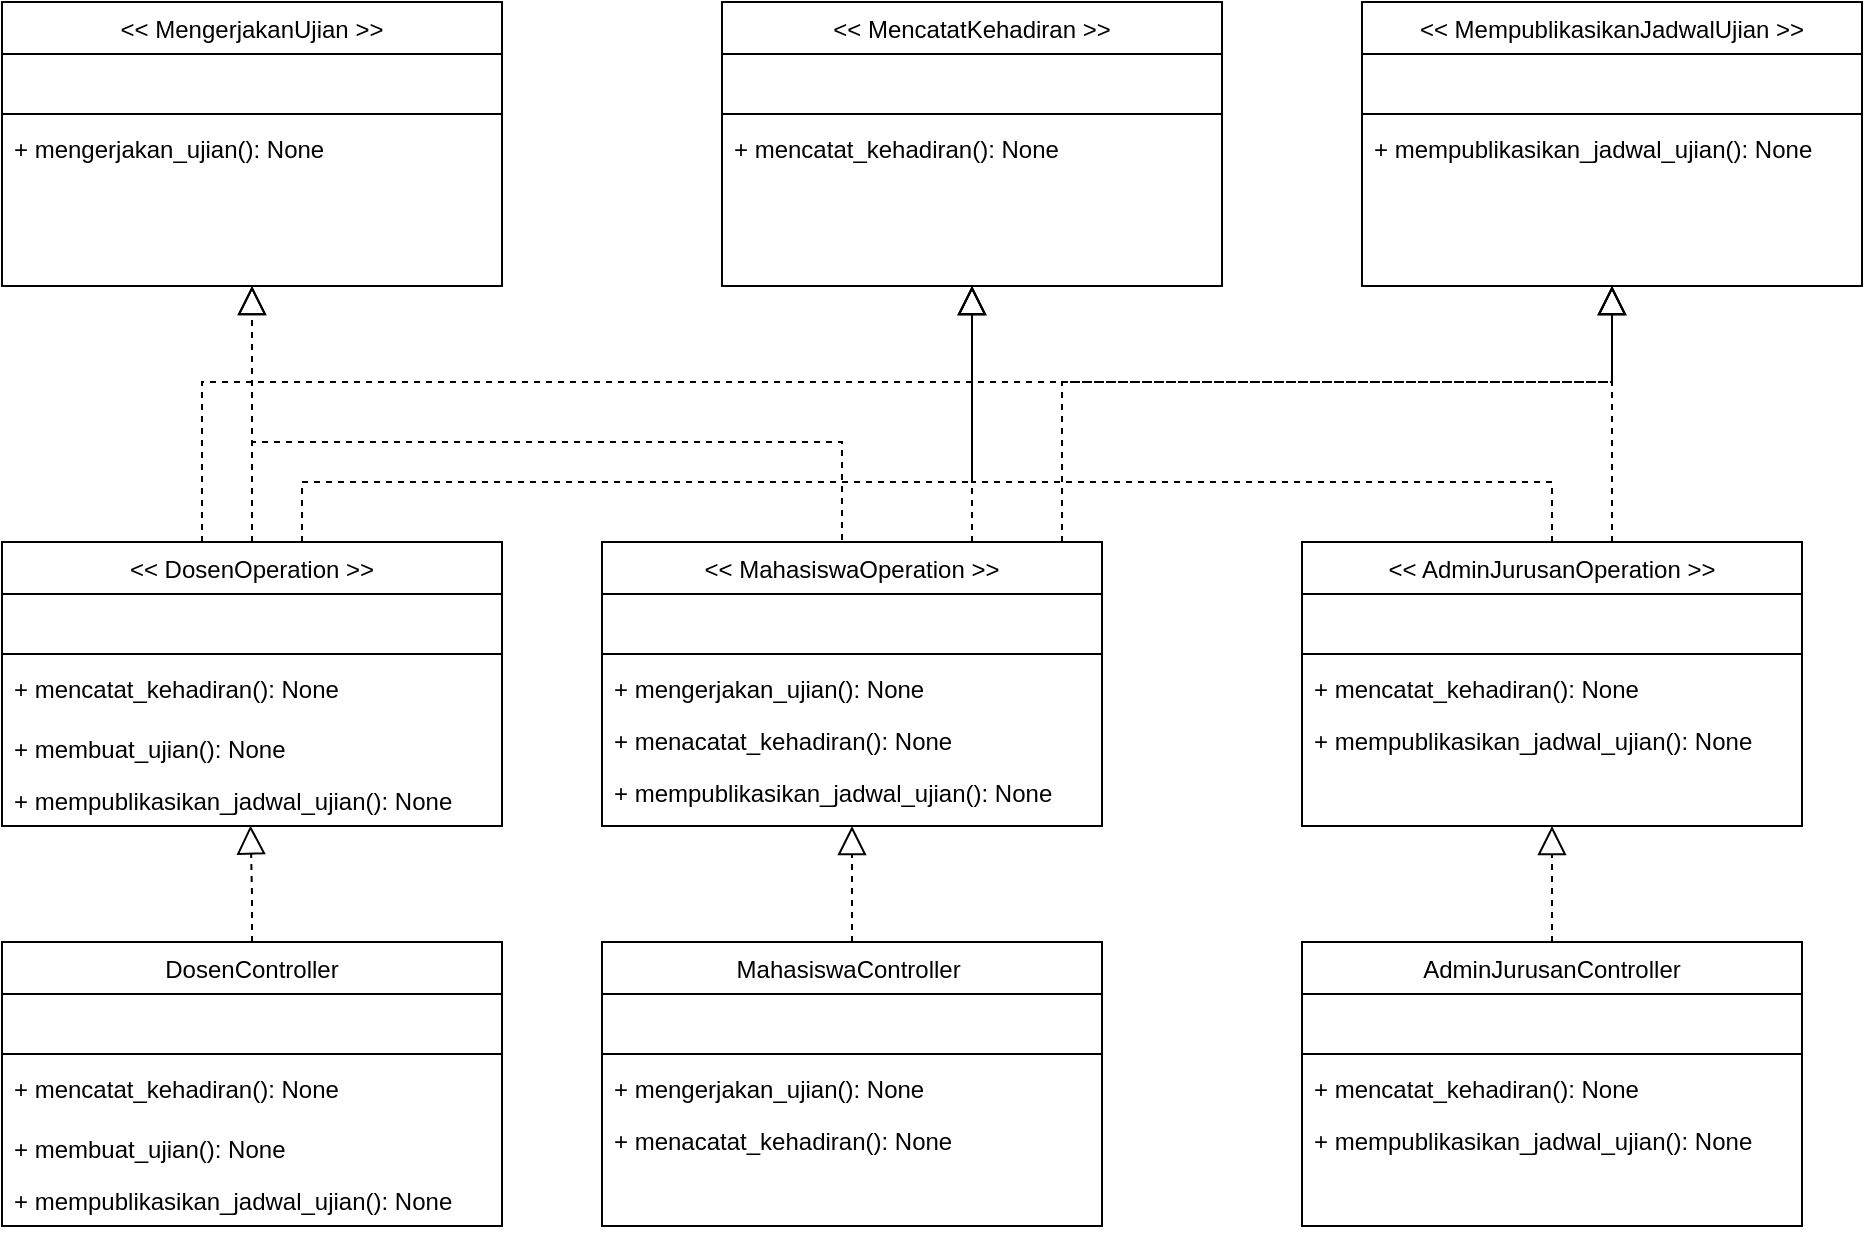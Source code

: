 <mxfile version="17.4.0" type="device"><diagram id="C5RBs43oDa-KdzZeNtuy" name="Page-1"><mxGraphModel dx="2653" dy="770" grid="1" gridSize="10" guides="1" tooltips="1" connect="1" arrows="1" fold="1" page="1" pageScale="1" pageWidth="827" pageHeight="1169" math="0" shadow="0"><root><mxCell id="WIyWlLk6GJQsqaUBKTNV-0"/><mxCell id="WIyWlLk6GJQsqaUBKTNV-1" parent="WIyWlLk6GJQsqaUBKTNV-0"/><mxCell id="25S3lzP4-jS6cCCrqNs9-21" style="edgeStyle=orthogonalEdgeStyle;rounded=0;orthogonalLoop=1;jettySize=auto;html=1;dashed=1;endArrow=block;endFill=0;startSize=6;endSize=12;entryX=0.5;entryY=1;entryDx=0;entryDy=0;" edge="1" parent="WIyWlLk6GJQsqaUBKTNV-1" source="zkfFHV4jXpPFQw0GAbJ--6" target="25S3lzP4-jS6cCCrqNs9-16"><mxGeometry relative="1" as="geometry"><mxPoint x="20" y="250" as="targetPoint"/><Array as="points"><mxPoint x="-35" y="300"/><mxPoint x="-35" y="300"/></Array></mxGeometry></mxCell><mxCell id="25S3lzP4-jS6cCCrqNs9-35" style="edgeStyle=orthogonalEdgeStyle;rounded=0;orthogonalLoop=1;jettySize=auto;html=1;entryX=0.5;entryY=1;entryDx=0;entryDy=0;dashed=1;endArrow=block;endFill=0;startSize=6;endSize=12;" edge="1" parent="WIyWlLk6GJQsqaUBKTNV-1" source="zkfFHV4jXpPFQw0GAbJ--6" target="25S3lzP4-jS6cCCrqNs9-29"><mxGeometry relative="1" as="geometry"><Array as="points"><mxPoint x="-10" y="340"/><mxPoint x="325" y="340"/></Array></mxGeometry></mxCell><mxCell id="25S3lzP4-jS6cCCrqNs9-53" style="edgeStyle=orthogonalEdgeStyle;rounded=0;orthogonalLoop=1;jettySize=auto;html=1;entryX=0.5;entryY=1;entryDx=0;entryDy=0;dashed=1;endArrow=block;endFill=0;startSize=6;endSize=12;" edge="1" parent="WIyWlLk6GJQsqaUBKTNV-1" source="zkfFHV4jXpPFQw0GAbJ--6" target="25S3lzP4-jS6cCCrqNs9-47"><mxGeometry relative="1" as="geometry"><Array as="points"><mxPoint x="-60" y="290"/><mxPoint x="645" y="290"/></Array></mxGeometry></mxCell><mxCell id="zkfFHV4jXpPFQw0GAbJ--6" value="&lt;&lt; DosenOperation &gt;&gt;" style="swimlane;fontStyle=0;align=center;verticalAlign=top;childLayout=stackLayout;horizontal=1;startSize=26;horizontalStack=0;resizeParent=1;resizeLast=0;collapsible=1;marginBottom=0;rounded=0;shadow=0;strokeWidth=1;" parent="WIyWlLk6GJQsqaUBKTNV-1" vertex="1"><mxGeometry x="-160" y="370" width="250" height="142" as="geometry"><mxRectangle x="130" y="380" width="160" height="26" as="alternateBounds"/></mxGeometry></mxCell><mxCell id="zkfFHV4jXpPFQw0GAbJ--8" value=" " style="text;align=left;verticalAlign=top;spacingLeft=4;spacingRight=4;overflow=hidden;rotatable=0;points=[[0,0.5],[1,0.5]];portConstraint=eastwest;rounded=0;shadow=0;html=0;" parent="zkfFHV4jXpPFQw0GAbJ--6" vertex="1"><mxGeometry y="26" width="250" height="26" as="geometry"/></mxCell><mxCell id="zkfFHV4jXpPFQw0GAbJ--9" value="" style="line;html=1;strokeWidth=1;align=left;verticalAlign=middle;spacingTop=-1;spacingLeft=3;spacingRight=3;rotatable=0;labelPosition=right;points=[];portConstraint=eastwest;" parent="zkfFHV4jXpPFQw0GAbJ--6" vertex="1"><mxGeometry y="52" width="250" height="8" as="geometry"/></mxCell><mxCell id="zkfFHV4jXpPFQw0GAbJ--10" value="+ mencatat_kehadiran(): None" style="text;align=left;verticalAlign=top;spacingLeft=4;spacingRight=4;overflow=hidden;rotatable=0;points=[[0,0.5],[1,0.5]];portConstraint=eastwest;fontStyle=0" parent="zkfFHV4jXpPFQw0GAbJ--6" vertex="1"><mxGeometry y="60" width="250" height="30" as="geometry"/></mxCell><mxCell id="zkfFHV4jXpPFQw0GAbJ--11" value="+ membuat_ujian(): None" style="text;align=left;verticalAlign=top;spacingLeft=4;spacingRight=4;overflow=hidden;rotatable=0;points=[[0,0.5],[1,0.5]];portConstraint=eastwest;" parent="zkfFHV4jXpPFQw0GAbJ--6" vertex="1"><mxGeometry y="90" width="250" height="26" as="geometry"/></mxCell><mxCell id="25S3lzP4-jS6cCCrqNs9-3" value="+ mempublikasikan_jadwal_ujian(): None" style="text;align=left;verticalAlign=top;spacingLeft=4;spacingRight=4;overflow=hidden;rotatable=0;points=[[0,0.5],[1,0.5]];portConstraint=eastwest;" vertex="1" parent="zkfFHV4jXpPFQw0GAbJ--6"><mxGeometry y="116" width="250" height="26" as="geometry"/></mxCell><mxCell id="25S3lzP4-jS6cCCrqNs9-34" style="edgeStyle=orthogonalEdgeStyle;rounded=0;orthogonalLoop=1;jettySize=auto;html=1;entryX=0.5;entryY=1;entryDx=0;entryDy=0;dashed=1;endArrow=block;endFill=0;startSize=6;endSize=12;" edge="1" parent="WIyWlLk6GJQsqaUBKTNV-1" source="25S3lzP4-jS6cCCrqNs9-4" target="25S3lzP4-jS6cCCrqNs9-29"><mxGeometry relative="1" as="geometry"><Array as="points"><mxPoint x="615" y="340"/><mxPoint x="325" y="340"/></Array></mxGeometry></mxCell><mxCell id="25S3lzP4-jS6cCCrqNs9-51" style="edgeStyle=orthogonalEdgeStyle;rounded=0;orthogonalLoop=1;jettySize=auto;html=1;entryX=0.5;entryY=1;entryDx=0;entryDy=0;dashed=1;endArrow=block;endFill=0;startSize=6;endSize=12;" edge="1" parent="WIyWlLk6GJQsqaUBKTNV-1" source="25S3lzP4-jS6cCCrqNs9-4" target="25S3lzP4-jS6cCCrqNs9-47"><mxGeometry relative="1" as="geometry"><Array as="points"><mxPoint x="645" y="340"/><mxPoint x="645" y="340"/></Array></mxGeometry></mxCell><mxCell id="25S3lzP4-jS6cCCrqNs9-4" value="&lt;&lt; AdminJurusanOperation &gt;&gt;" style="swimlane;fontStyle=0;align=center;verticalAlign=top;childLayout=stackLayout;horizontal=1;startSize=26;horizontalStack=0;resizeParent=1;resizeLast=0;collapsible=1;marginBottom=0;rounded=0;shadow=0;strokeWidth=1;" vertex="1" parent="WIyWlLk6GJQsqaUBKTNV-1"><mxGeometry x="490" y="370" width="250" height="142" as="geometry"><mxRectangle x="130" y="380" width="160" height="26" as="alternateBounds"/></mxGeometry></mxCell><mxCell id="25S3lzP4-jS6cCCrqNs9-5" value=" " style="text;align=left;verticalAlign=top;spacingLeft=4;spacingRight=4;overflow=hidden;rotatable=0;points=[[0,0.5],[1,0.5]];portConstraint=eastwest;rounded=0;shadow=0;html=0;" vertex="1" parent="25S3lzP4-jS6cCCrqNs9-4"><mxGeometry y="26" width="250" height="26" as="geometry"/></mxCell><mxCell id="25S3lzP4-jS6cCCrqNs9-6" value="" style="line;html=1;strokeWidth=1;align=left;verticalAlign=middle;spacingTop=-1;spacingLeft=3;spacingRight=3;rotatable=0;labelPosition=right;points=[];portConstraint=eastwest;" vertex="1" parent="25S3lzP4-jS6cCCrqNs9-4"><mxGeometry y="52" width="250" height="8" as="geometry"/></mxCell><mxCell id="25S3lzP4-jS6cCCrqNs9-10" value="+ mencatat_kehadiran(): None" style="text;align=left;verticalAlign=top;spacingLeft=4;spacingRight=4;overflow=hidden;rotatable=0;points=[[0,0.5],[1,0.5]];portConstraint=eastwest;" vertex="1" parent="25S3lzP4-jS6cCCrqNs9-4"><mxGeometry y="60" width="250" height="26" as="geometry"/></mxCell><mxCell id="25S3lzP4-jS6cCCrqNs9-9" value="+ mempublikasikan_jadwal_ujian(): None" style="text;align=left;verticalAlign=top;spacingLeft=4;spacingRight=4;overflow=hidden;rotatable=0;points=[[0,0.5],[1,0.5]];portConstraint=eastwest;" vertex="1" parent="25S3lzP4-jS6cCCrqNs9-4"><mxGeometry y="86" width="250" height="26" as="geometry"/></mxCell><mxCell id="25S3lzP4-jS6cCCrqNs9-24" style="edgeStyle=orthogonalEdgeStyle;rounded=0;orthogonalLoop=1;jettySize=auto;html=1;dashed=1;endArrow=block;endFill=0;startSize=6;endSize=12;entryX=0.5;entryY=1;entryDx=0;entryDy=0;exitX=0.5;exitY=0;exitDx=0;exitDy=0;" edge="1" parent="WIyWlLk6GJQsqaUBKTNV-1" source="25S3lzP4-jS6cCCrqNs9-11" target="25S3lzP4-jS6cCCrqNs9-16"><mxGeometry relative="1" as="geometry"><mxPoint x="140" y="250" as="targetPoint"/><Array as="points"><mxPoint x="260" y="370"/><mxPoint x="260" y="320"/><mxPoint x="-35" y="320"/></Array></mxGeometry></mxCell><mxCell id="25S3lzP4-jS6cCCrqNs9-33" style="edgeStyle=orthogonalEdgeStyle;rounded=0;orthogonalLoop=1;jettySize=auto;html=1;entryX=0.5;entryY=1;entryDx=0;entryDy=0;dashed=1;endArrow=block;endFill=0;startSize=6;endSize=12;" edge="1" parent="WIyWlLk6GJQsqaUBKTNV-1" source="25S3lzP4-jS6cCCrqNs9-11" target="25S3lzP4-jS6cCCrqNs9-29"><mxGeometry relative="1" as="geometry"><Array as="points"><mxPoint x="325" y="370"/><mxPoint x="325" y="370"/></Array></mxGeometry></mxCell><mxCell id="25S3lzP4-jS6cCCrqNs9-52" style="edgeStyle=orthogonalEdgeStyle;rounded=0;orthogonalLoop=1;jettySize=auto;html=1;entryX=0.5;entryY=1;entryDx=0;entryDy=0;dashed=1;endArrow=block;endFill=0;startSize=6;endSize=12;" edge="1" parent="WIyWlLk6GJQsqaUBKTNV-1" source="25S3lzP4-jS6cCCrqNs9-11" target="25S3lzP4-jS6cCCrqNs9-47"><mxGeometry relative="1" as="geometry"><Array as="points"><mxPoint x="370" y="290"/><mxPoint x="645" y="290"/></Array></mxGeometry></mxCell><mxCell id="25S3lzP4-jS6cCCrqNs9-11" value="&lt;&lt; MahasiswaOperation &gt;&gt;" style="swimlane;fontStyle=0;align=center;verticalAlign=top;childLayout=stackLayout;horizontal=1;startSize=26;horizontalStack=0;resizeParent=1;resizeLast=0;collapsible=1;marginBottom=0;rounded=0;shadow=0;strokeWidth=1;" vertex="1" parent="WIyWlLk6GJQsqaUBKTNV-1"><mxGeometry x="140" y="370" width="250" height="142" as="geometry"><mxRectangle x="130" y="380" width="160" height="26" as="alternateBounds"/></mxGeometry></mxCell><mxCell id="25S3lzP4-jS6cCCrqNs9-12" value=" " style="text;align=left;verticalAlign=top;spacingLeft=4;spacingRight=4;overflow=hidden;rotatable=0;points=[[0,0.5],[1,0.5]];portConstraint=eastwest;rounded=0;shadow=0;html=0;" vertex="1" parent="25S3lzP4-jS6cCCrqNs9-11"><mxGeometry y="26" width="250" height="26" as="geometry"/></mxCell><mxCell id="25S3lzP4-jS6cCCrqNs9-13" value="" style="line;html=1;strokeWidth=1;align=left;verticalAlign=middle;spacingTop=-1;spacingLeft=3;spacingRight=3;rotatable=0;labelPosition=right;points=[];portConstraint=eastwest;" vertex="1" parent="25S3lzP4-jS6cCCrqNs9-11"><mxGeometry y="52" width="250" height="8" as="geometry"/></mxCell><mxCell id="25S3lzP4-jS6cCCrqNs9-15" value="+ mengerjakan_ujian(): None" style="text;align=left;verticalAlign=top;spacingLeft=4;spacingRight=4;overflow=hidden;rotatable=0;points=[[0,0.5],[1,0.5]];portConstraint=eastwest;" vertex="1" parent="25S3lzP4-jS6cCCrqNs9-11"><mxGeometry y="60" width="250" height="26" as="geometry"/></mxCell><mxCell id="25S3lzP4-jS6cCCrqNs9-28" value="+ menacatat_kehadiran(): None" style="text;align=left;verticalAlign=top;spacingLeft=4;spacingRight=4;overflow=hidden;rotatable=0;points=[[0,0.5],[1,0.5]];portConstraint=eastwest;" vertex="1" parent="25S3lzP4-jS6cCCrqNs9-11"><mxGeometry y="86" width="250" height="26" as="geometry"/></mxCell><mxCell id="25S3lzP4-jS6cCCrqNs9-46" value="+ mempublikasikan_jadwal_ujian(): None" style="text;align=left;verticalAlign=top;spacingLeft=4;spacingRight=4;overflow=hidden;rotatable=0;points=[[0,0.5],[1,0.5]];portConstraint=eastwest;" vertex="1" parent="25S3lzP4-jS6cCCrqNs9-11"><mxGeometry y="112" width="250" height="26" as="geometry"/></mxCell><mxCell id="25S3lzP4-jS6cCCrqNs9-16" value="&lt;&lt; MengerjakanUjian &gt;&gt;" style="swimlane;fontStyle=0;align=center;verticalAlign=top;childLayout=stackLayout;horizontal=1;startSize=26;horizontalStack=0;resizeParent=1;resizeLast=0;collapsible=1;marginBottom=0;rounded=0;shadow=0;strokeWidth=1;" vertex="1" parent="WIyWlLk6GJQsqaUBKTNV-1"><mxGeometry x="-160" y="100" width="250" height="142" as="geometry"><mxRectangle x="130" y="380" width="160" height="26" as="alternateBounds"/></mxGeometry></mxCell><mxCell id="25S3lzP4-jS6cCCrqNs9-17" value=" " style="text;align=left;verticalAlign=top;spacingLeft=4;spacingRight=4;overflow=hidden;rotatable=0;points=[[0,0.5],[1,0.5]];portConstraint=eastwest;rounded=0;shadow=0;html=0;" vertex="1" parent="25S3lzP4-jS6cCCrqNs9-16"><mxGeometry y="26" width="250" height="26" as="geometry"/></mxCell><mxCell id="25S3lzP4-jS6cCCrqNs9-18" value="" style="line;html=1;strokeWidth=1;align=left;verticalAlign=middle;spacingTop=-1;spacingLeft=3;spacingRight=3;rotatable=0;labelPosition=right;points=[];portConstraint=eastwest;" vertex="1" parent="25S3lzP4-jS6cCCrqNs9-16"><mxGeometry y="52" width="250" height="8" as="geometry"/></mxCell><mxCell id="25S3lzP4-jS6cCCrqNs9-19" value="+ mengerjakan_ujian(): None" style="text;align=left;verticalAlign=top;spacingLeft=4;spacingRight=4;overflow=hidden;rotatable=0;points=[[0,0.5],[1,0.5]];portConstraint=eastwest;" vertex="1" parent="25S3lzP4-jS6cCCrqNs9-16"><mxGeometry y="60" width="250" height="26" as="geometry"/></mxCell><mxCell id="25S3lzP4-jS6cCCrqNs9-29" value="&lt;&lt; MencatatKehadiran &gt;&gt;" style="swimlane;fontStyle=0;align=center;verticalAlign=top;childLayout=stackLayout;horizontal=1;startSize=26;horizontalStack=0;resizeParent=1;resizeLast=0;collapsible=1;marginBottom=0;rounded=0;shadow=0;strokeWidth=1;" vertex="1" parent="WIyWlLk6GJQsqaUBKTNV-1"><mxGeometry x="200" y="100" width="250" height="142" as="geometry"><mxRectangle x="130" y="380" width="160" height="26" as="alternateBounds"/></mxGeometry></mxCell><mxCell id="25S3lzP4-jS6cCCrqNs9-30" value=" " style="text;align=left;verticalAlign=top;spacingLeft=4;spacingRight=4;overflow=hidden;rotatable=0;points=[[0,0.5],[1,0.5]];portConstraint=eastwest;rounded=0;shadow=0;html=0;" vertex="1" parent="25S3lzP4-jS6cCCrqNs9-29"><mxGeometry y="26" width="250" height="26" as="geometry"/></mxCell><mxCell id="25S3lzP4-jS6cCCrqNs9-31" value="" style="line;html=1;strokeWidth=1;align=left;verticalAlign=middle;spacingTop=-1;spacingLeft=3;spacingRight=3;rotatable=0;labelPosition=right;points=[];portConstraint=eastwest;" vertex="1" parent="25S3lzP4-jS6cCCrqNs9-29"><mxGeometry y="52" width="250" height="8" as="geometry"/></mxCell><mxCell id="25S3lzP4-jS6cCCrqNs9-32" value="+ mencatat_kehadiran(): None" style="text;align=left;verticalAlign=top;spacingLeft=4;spacingRight=4;overflow=hidden;rotatable=0;points=[[0,0.5],[1,0.5]];portConstraint=eastwest;" vertex="1" parent="25S3lzP4-jS6cCCrqNs9-29"><mxGeometry y="60" width="250" height="26" as="geometry"/></mxCell><mxCell id="25S3lzP4-jS6cCCrqNs9-62" style="edgeStyle=orthogonalEdgeStyle;rounded=0;orthogonalLoop=1;jettySize=auto;html=1;entryX=0.5;entryY=1;entryDx=0;entryDy=0;dashed=1;endArrow=block;endFill=0;startSize=6;endSize=12;" edge="1" parent="WIyWlLk6GJQsqaUBKTNV-1" source="25S3lzP4-jS6cCCrqNs9-36" target="25S3lzP4-jS6cCCrqNs9-4"><mxGeometry relative="1" as="geometry"/></mxCell><mxCell id="25S3lzP4-jS6cCCrqNs9-36" value="AdminJurusanController" style="swimlane;fontStyle=0;align=center;verticalAlign=top;childLayout=stackLayout;horizontal=1;startSize=26;horizontalStack=0;resizeParent=1;resizeLast=0;collapsible=1;marginBottom=0;rounded=0;shadow=0;strokeWidth=1;" vertex="1" parent="WIyWlLk6GJQsqaUBKTNV-1"><mxGeometry x="490" y="570" width="250" height="142" as="geometry"><mxRectangle x="130" y="380" width="160" height="26" as="alternateBounds"/></mxGeometry></mxCell><mxCell id="25S3lzP4-jS6cCCrqNs9-37" value=" " style="text;align=left;verticalAlign=top;spacingLeft=4;spacingRight=4;overflow=hidden;rotatable=0;points=[[0,0.5],[1,0.5]];portConstraint=eastwest;rounded=0;shadow=0;html=0;" vertex="1" parent="25S3lzP4-jS6cCCrqNs9-36"><mxGeometry y="26" width="250" height="26" as="geometry"/></mxCell><mxCell id="25S3lzP4-jS6cCCrqNs9-38" value="" style="line;html=1;strokeWidth=1;align=left;verticalAlign=middle;spacingTop=-1;spacingLeft=3;spacingRight=3;rotatable=0;labelPosition=right;points=[];portConstraint=eastwest;" vertex="1" parent="25S3lzP4-jS6cCCrqNs9-36"><mxGeometry y="52" width="250" height="8" as="geometry"/></mxCell><mxCell id="25S3lzP4-jS6cCCrqNs9-39" value="+ mencatat_kehadiran(): None" style="text;align=left;verticalAlign=top;spacingLeft=4;spacingRight=4;overflow=hidden;rotatable=0;points=[[0,0.5],[1,0.5]];portConstraint=eastwest;" vertex="1" parent="25S3lzP4-jS6cCCrqNs9-36"><mxGeometry y="60" width="250" height="26" as="geometry"/></mxCell><mxCell id="25S3lzP4-jS6cCCrqNs9-40" value="+ mempublikasikan_jadwal_ujian(): None" style="text;align=left;verticalAlign=top;spacingLeft=4;spacingRight=4;overflow=hidden;rotatable=0;points=[[0,0.5],[1,0.5]];portConstraint=eastwest;" vertex="1" parent="25S3lzP4-jS6cCCrqNs9-36"><mxGeometry y="86" width="250" height="26" as="geometry"/></mxCell><mxCell id="25S3lzP4-jS6cCCrqNs9-61" style="edgeStyle=orthogonalEdgeStyle;rounded=0;orthogonalLoop=1;jettySize=auto;html=1;entryX=0.5;entryY=1;entryDx=0;entryDy=0;dashed=1;endArrow=block;endFill=0;startSize=6;endSize=12;" edge="1" parent="WIyWlLk6GJQsqaUBKTNV-1" source="25S3lzP4-jS6cCCrqNs9-41" target="25S3lzP4-jS6cCCrqNs9-11"><mxGeometry relative="1" as="geometry"/></mxCell><mxCell id="25S3lzP4-jS6cCCrqNs9-41" value="MahasiswaController " style="swimlane;fontStyle=0;align=center;verticalAlign=top;childLayout=stackLayout;horizontal=1;startSize=26;horizontalStack=0;resizeParent=1;resizeLast=0;collapsible=1;marginBottom=0;rounded=0;shadow=0;strokeWidth=1;" vertex="1" parent="WIyWlLk6GJQsqaUBKTNV-1"><mxGeometry x="140" y="570" width="250" height="142" as="geometry"><mxRectangle x="130" y="380" width="160" height="26" as="alternateBounds"/></mxGeometry></mxCell><mxCell id="25S3lzP4-jS6cCCrqNs9-42" value=" " style="text;align=left;verticalAlign=top;spacingLeft=4;spacingRight=4;overflow=hidden;rotatable=0;points=[[0,0.5],[1,0.5]];portConstraint=eastwest;rounded=0;shadow=0;html=0;" vertex="1" parent="25S3lzP4-jS6cCCrqNs9-41"><mxGeometry y="26" width="250" height="26" as="geometry"/></mxCell><mxCell id="25S3lzP4-jS6cCCrqNs9-43" value="" style="line;html=1;strokeWidth=1;align=left;verticalAlign=middle;spacingTop=-1;spacingLeft=3;spacingRight=3;rotatable=0;labelPosition=right;points=[];portConstraint=eastwest;" vertex="1" parent="25S3lzP4-jS6cCCrqNs9-41"><mxGeometry y="52" width="250" height="8" as="geometry"/></mxCell><mxCell id="25S3lzP4-jS6cCCrqNs9-44" value="+ mengerjakan_ujian(): None" style="text;align=left;verticalAlign=top;spacingLeft=4;spacingRight=4;overflow=hidden;rotatable=0;points=[[0,0.5],[1,0.5]];portConstraint=eastwest;" vertex="1" parent="25S3lzP4-jS6cCCrqNs9-41"><mxGeometry y="60" width="250" height="26" as="geometry"/></mxCell><mxCell id="25S3lzP4-jS6cCCrqNs9-45" value="+ menacatat_kehadiran(): None" style="text;align=left;verticalAlign=top;spacingLeft=4;spacingRight=4;overflow=hidden;rotatable=0;points=[[0,0.5],[1,0.5]];portConstraint=eastwest;" vertex="1" parent="25S3lzP4-jS6cCCrqNs9-41"><mxGeometry y="86" width="250" height="26" as="geometry"/></mxCell><mxCell id="25S3lzP4-jS6cCCrqNs9-47" value="&lt;&lt; MempublikasikanJadwalUjian &gt;&gt;" style="swimlane;fontStyle=0;align=center;verticalAlign=top;childLayout=stackLayout;horizontal=1;startSize=26;horizontalStack=0;resizeParent=1;resizeLast=0;collapsible=1;marginBottom=0;rounded=0;shadow=0;strokeWidth=1;" vertex="1" parent="WIyWlLk6GJQsqaUBKTNV-1"><mxGeometry x="520" y="100" width="250" height="142" as="geometry"><mxRectangle x="130" y="380" width="160" height="26" as="alternateBounds"/></mxGeometry></mxCell><mxCell id="25S3lzP4-jS6cCCrqNs9-48" value=" " style="text;align=left;verticalAlign=top;spacingLeft=4;spacingRight=4;overflow=hidden;rotatable=0;points=[[0,0.5],[1,0.5]];portConstraint=eastwest;rounded=0;shadow=0;html=0;" vertex="1" parent="25S3lzP4-jS6cCCrqNs9-47"><mxGeometry y="26" width="250" height="26" as="geometry"/></mxCell><mxCell id="25S3lzP4-jS6cCCrqNs9-49" value="" style="line;html=1;strokeWidth=1;align=left;verticalAlign=middle;spacingTop=-1;spacingLeft=3;spacingRight=3;rotatable=0;labelPosition=right;points=[];portConstraint=eastwest;" vertex="1" parent="25S3lzP4-jS6cCCrqNs9-47"><mxGeometry y="52" width="250" height="8" as="geometry"/></mxCell><mxCell id="25S3lzP4-jS6cCCrqNs9-50" value="+ mempublikasikan_jadwal_ujian(): None" style="text;align=left;verticalAlign=top;spacingLeft=4;spacingRight=4;overflow=hidden;rotatable=0;points=[[0,0.5],[1,0.5]];portConstraint=eastwest;" vertex="1" parent="25S3lzP4-jS6cCCrqNs9-47"><mxGeometry y="60" width="250" height="26" as="geometry"/></mxCell><mxCell id="25S3lzP4-jS6cCCrqNs9-60" style="edgeStyle=orthogonalEdgeStyle;rounded=0;orthogonalLoop=1;jettySize=auto;html=1;entryX=0.497;entryY=0.989;entryDx=0;entryDy=0;entryPerimeter=0;dashed=1;endArrow=block;endFill=0;startSize=6;endSize=12;" edge="1" parent="WIyWlLk6GJQsqaUBKTNV-1" source="25S3lzP4-jS6cCCrqNs9-54" target="25S3lzP4-jS6cCCrqNs9-3"><mxGeometry relative="1" as="geometry"/></mxCell><mxCell id="25S3lzP4-jS6cCCrqNs9-54" value="DosenController" style="swimlane;fontStyle=0;align=center;verticalAlign=top;childLayout=stackLayout;horizontal=1;startSize=26;horizontalStack=0;resizeParent=1;resizeLast=0;collapsible=1;marginBottom=0;rounded=0;shadow=0;strokeWidth=1;" vertex="1" parent="WIyWlLk6GJQsqaUBKTNV-1"><mxGeometry x="-160" y="570" width="250" height="142" as="geometry"><mxRectangle x="130" y="380" width="160" height="26" as="alternateBounds"/></mxGeometry></mxCell><mxCell id="25S3lzP4-jS6cCCrqNs9-55" value=" " style="text;align=left;verticalAlign=top;spacingLeft=4;spacingRight=4;overflow=hidden;rotatable=0;points=[[0,0.5],[1,0.5]];portConstraint=eastwest;rounded=0;shadow=0;html=0;" vertex="1" parent="25S3lzP4-jS6cCCrqNs9-54"><mxGeometry y="26" width="250" height="26" as="geometry"/></mxCell><mxCell id="25S3lzP4-jS6cCCrqNs9-56" value="" style="line;html=1;strokeWidth=1;align=left;verticalAlign=middle;spacingTop=-1;spacingLeft=3;spacingRight=3;rotatable=0;labelPosition=right;points=[];portConstraint=eastwest;" vertex="1" parent="25S3lzP4-jS6cCCrqNs9-54"><mxGeometry y="52" width="250" height="8" as="geometry"/></mxCell><mxCell id="25S3lzP4-jS6cCCrqNs9-57" value="+ mencatat_kehadiran(): None" style="text;align=left;verticalAlign=top;spacingLeft=4;spacingRight=4;overflow=hidden;rotatable=0;points=[[0,0.5],[1,0.5]];portConstraint=eastwest;fontStyle=0" vertex="1" parent="25S3lzP4-jS6cCCrqNs9-54"><mxGeometry y="60" width="250" height="30" as="geometry"/></mxCell><mxCell id="25S3lzP4-jS6cCCrqNs9-58" value="+ membuat_ujian(): None" style="text;align=left;verticalAlign=top;spacingLeft=4;spacingRight=4;overflow=hidden;rotatable=0;points=[[0,0.5],[1,0.5]];portConstraint=eastwest;" vertex="1" parent="25S3lzP4-jS6cCCrqNs9-54"><mxGeometry y="90" width="250" height="26" as="geometry"/></mxCell><mxCell id="25S3lzP4-jS6cCCrqNs9-59" value="+ mempublikasikan_jadwal_ujian(): None" style="text;align=left;verticalAlign=top;spacingLeft=4;spacingRight=4;overflow=hidden;rotatable=0;points=[[0,0.5],[1,0.5]];portConstraint=eastwest;" vertex="1" parent="25S3lzP4-jS6cCCrqNs9-54"><mxGeometry y="116" width="250" height="26" as="geometry"/></mxCell></root></mxGraphModel></diagram></mxfile>